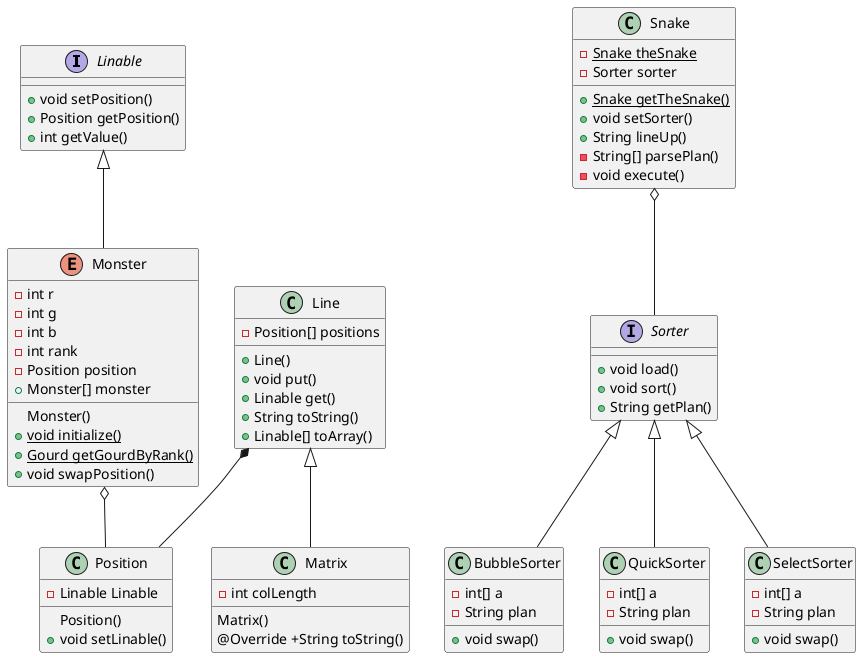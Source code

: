 @startuml

interface Linable{
    +void setPosition()
    +Position getPosition()
    +int getValue()
}

class Line{
    -Position[] positions

    +Line()
    +void put()
    +Linable get()
    +String toString()
    +Linable[] toArray()
}

class Position{
    -Linable Linable

    Position()
    +void setLinable()
    
}

enum Monster {
    -int r 
    -int g 
    -int b
    -int rank
    -Position position
    +Monster[] monster

    Monster()
    {static} +void initialize()
    {static} +Gourd getGourdByRank()
    +void swapPosition()
}

interface Sorter{
    +void load()
    +void sort()
    +String getPlan()
}

class BubbleSorter{
    -int[] a
    -String plan
    +void swap()

}

class QuickSorter{
    -int[] a
    -String plan
    +void swap()
}

class SelectSorter{
    -int[] a
    -String plan
    +void swap()
}

class Snake{
    {static} -Snake theSnake
    -Sorter sorter

    {static} +Snake getTheSnake()
    +void setSorter()
    +String lineUp()
    -String[] parsePlan()
    -void execute()
}

class Matrix{
    -int colLength

    Matrix()
    @Override +String toString()
}

Line *-- Position
Linable <|-- Monster
Sorter <|-- BubbleSorter
Sorter <|-- SelectSorter
Sorter <|-- QuickSorter
Line <|-- Matrix
Snake o-- Sorter
Monster o-- Position

@enduml
